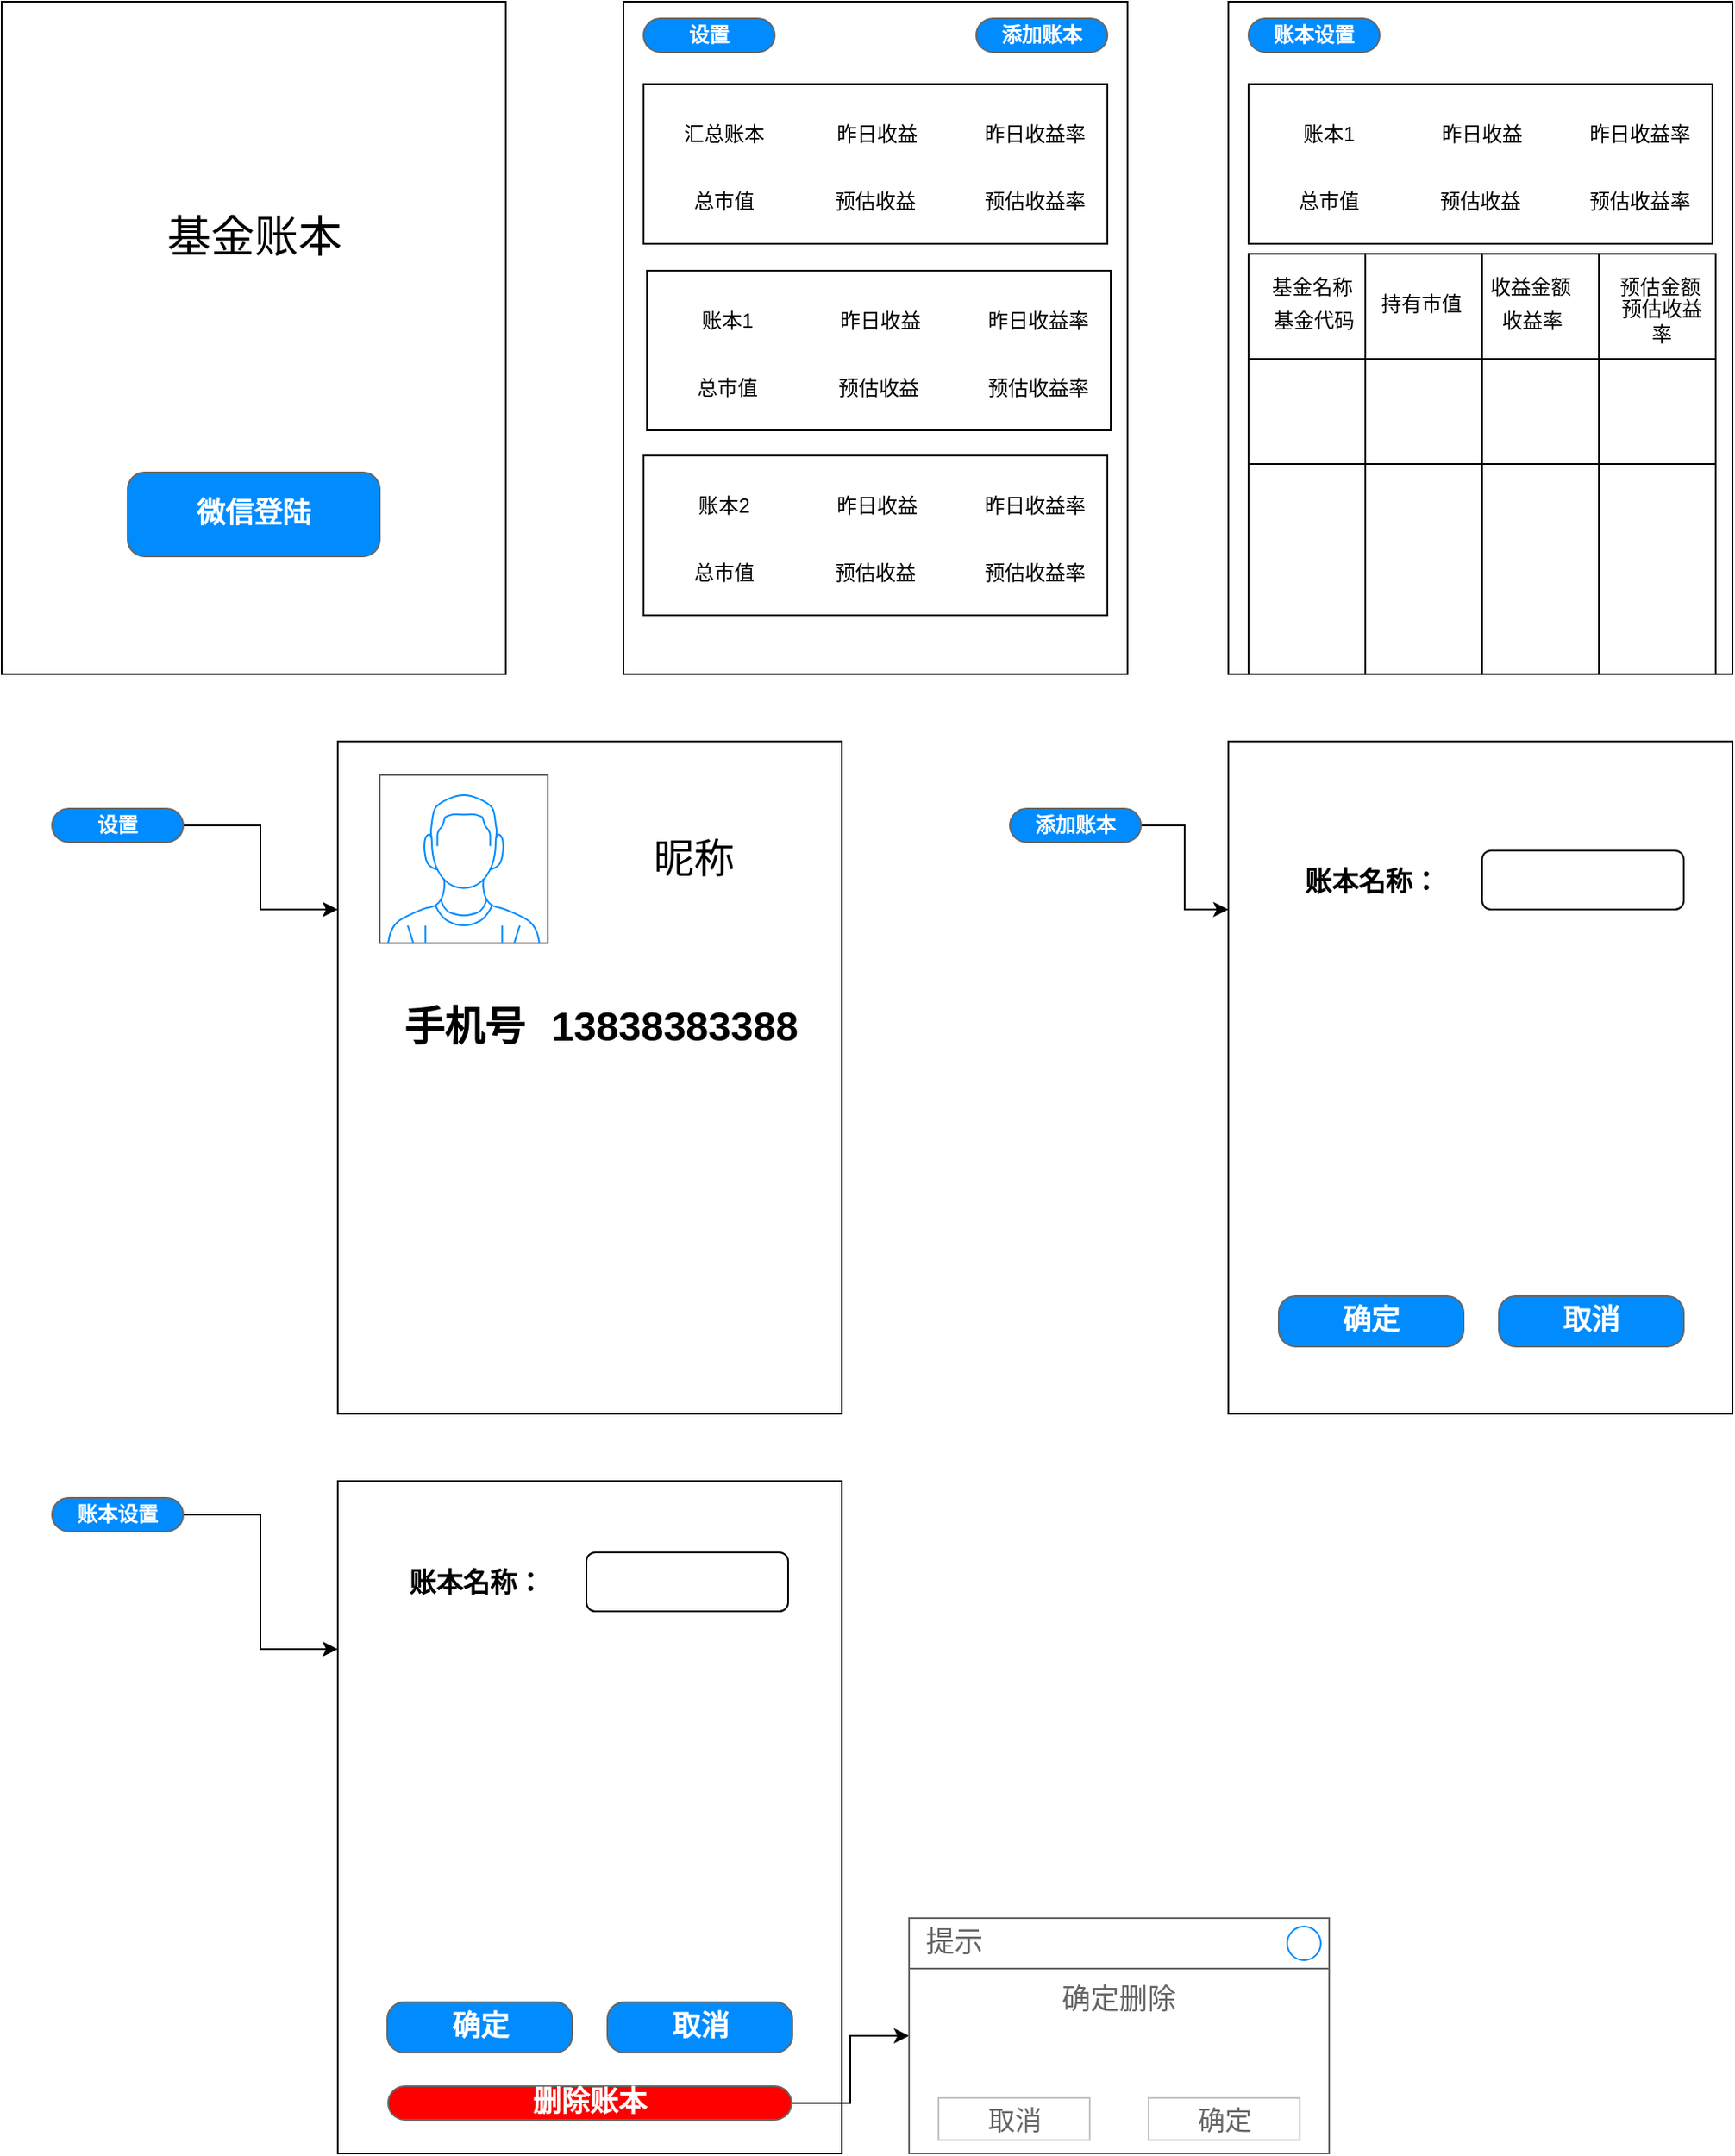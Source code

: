 <mxfile version="14.1.8" type="device"><diagram id="piDafpqhtRUU5qUU-vj8" name="Page-1"><mxGraphModel dx="1102" dy="642" grid="1" gridSize="10" guides="1" tooltips="1" connect="1" arrows="1" fold="1" page="1" pageScale="1" pageWidth="827" pageHeight="1169" math="0" shadow="0"><root><mxCell id="0"/><mxCell id="1" parent="0"/><mxCell id="vhxt4h6KcL80ZtCyOCdx-2" value="" style="rounded=0;whiteSpace=wrap;html=1;" vertex="1" parent="1"><mxGeometry x="30" y="40" width="300" height="400" as="geometry"/></mxCell><mxCell id="vhxt4h6KcL80ZtCyOCdx-3" value="微信登陆" style="strokeWidth=1;shadow=0;dashed=0;align=center;html=1;shape=mxgraph.mockup.buttons.button;strokeColor=#666666;fontColor=#ffffff;mainText=;buttonStyle=round;fontSize=17;fontStyle=1;fillColor=#008cff;whiteSpace=wrap;" vertex="1" parent="1"><mxGeometry x="105" y="320" width="150" height="50" as="geometry"/></mxCell><mxCell id="vhxt4h6KcL80ZtCyOCdx-9" value="&lt;font style=&quot;font-size: 26px&quot;&gt;基金账本&lt;/font&gt;" style="text;html=1;strokeColor=none;fillColor=none;align=center;verticalAlign=middle;whiteSpace=wrap;rounded=0;" vertex="1" parent="1"><mxGeometry x="87.5" y="130" width="185" height="100" as="geometry"/></mxCell><mxCell id="vhxt4h6KcL80ZtCyOCdx-12" value="" style="rounded=0;whiteSpace=wrap;html=1;" vertex="1" parent="1"><mxGeometry x="400" y="40" width="300" height="400" as="geometry"/></mxCell><mxCell id="vhxt4h6KcL80ZtCyOCdx-15" value="" style="rounded=0;whiteSpace=wrap;html=1;" vertex="1" parent="1"><mxGeometry x="412" y="89" width="276" height="95" as="geometry"/></mxCell><mxCell id="vhxt4h6KcL80ZtCyOCdx-17" value="预估收益" style="text;html=1;strokeColor=none;fillColor=none;align=center;verticalAlign=middle;whiteSpace=wrap;rounded=0;" vertex="1" parent="1"><mxGeometry x="510" y="149" width="80" height="20" as="geometry"/></mxCell><mxCell id="vhxt4h6KcL80ZtCyOCdx-18" value="昨日收益" style="text;html=1;strokeColor=none;fillColor=none;align=center;verticalAlign=middle;whiteSpace=wrap;rounded=0;" vertex="1" parent="1"><mxGeometry x="516" y="109" width="70" height="20" as="geometry"/></mxCell><mxCell id="vhxt4h6KcL80ZtCyOCdx-20" value="总市值" style="text;html=1;strokeColor=none;fillColor=none;align=center;verticalAlign=middle;whiteSpace=wrap;rounded=0;" vertex="1" parent="1"><mxGeometry x="430" y="149" width="60" height="20" as="geometry"/></mxCell><mxCell id="vhxt4h6KcL80ZtCyOCdx-25" value="昨日收益率" style="text;html=1;strokeColor=none;fillColor=none;align=center;verticalAlign=middle;whiteSpace=wrap;rounded=0;" vertex="1" parent="1"><mxGeometry x="610" y="109" width="70" height="20" as="geometry"/></mxCell><mxCell id="vhxt4h6KcL80ZtCyOCdx-27" value="预估收益率" style="text;html=1;strokeColor=none;fillColor=none;align=center;verticalAlign=middle;whiteSpace=wrap;rounded=0;" vertex="1" parent="1"><mxGeometry x="610" y="149" width="70" height="20" as="geometry"/></mxCell><mxCell id="vhxt4h6KcL80ZtCyOCdx-28" value="汇总账本" style="text;html=1;strokeColor=none;fillColor=none;align=center;verticalAlign=middle;whiteSpace=wrap;rounded=0;" vertex="1" parent="1"><mxGeometry x="435" y="109" width="50" height="20" as="geometry"/></mxCell><mxCell id="vhxt4h6KcL80ZtCyOCdx-32" value="添加账本" style="strokeWidth=1;shadow=0;dashed=0;align=center;html=1;shape=mxgraph.mockup.buttons.button;strokeColor=#666666;fontColor=#ffffff;mainText=;buttonStyle=round;fontSize=12;fontStyle=1;fillColor=#008cff;whiteSpace=wrap;" vertex="1" parent="1"><mxGeometry x="610" y="50" width="78" height="20" as="geometry"/></mxCell><mxCell id="vhxt4h6KcL80ZtCyOCdx-33" value="设置" style="strokeWidth=1;shadow=0;dashed=0;align=center;html=1;shape=mxgraph.mockup.buttons.button;strokeColor=#666666;fontColor=#ffffff;mainText=;buttonStyle=round;fontSize=12;fontStyle=1;fillColor=#008cff;whiteSpace=wrap;" vertex="1" parent="1"><mxGeometry x="412" y="50" width="78" height="20" as="geometry"/></mxCell><mxCell id="vhxt4h6KcL80ZtCyOCdx-35" value="" style="rounded=0;whiteSpace=wrap;html=1;" vertex="1" parent="1"><mxGeometry x="414" y="200" width="276" height="95" as="geometry"/></mxCell><mxCell id="vhxt4h6KcL80ZtCyOCdx-36" value="预估收益" style="text;html=1;strokeColor=none;fillColor=none;align=center;verticalAlign=middle;whiteSpace=wrap;rounded=0;" vertex="1" parent="1"><mxGeometry x="512" y="260" width="80" height="20" as="geometry"/></mxCell><mxCell id="vhxt4h6KcL80ZtCyOCdx-37" value="昨日收益" style="text;html=1;strokeColor=none;fillColor=none;align=center;verticalAlign=middle;whiteSpace=wrap;rounded=0;" vertex="1" parent="1"><mxGeometry x="518" y="220" width="70" height="20" as="geometry"/></mxCell><mxCell id="vhxt4h6KcL80ZtCyOCdx-38" value="总市值" style="text;html=1;strokeColor=none;fillColor=none;align=center;verticalAlign=middle;whiteSpace=wrap;rounded=0;" vertex="1" parent="1"><mxGeometry x="432" y="260" width="60" height="20" as="geometry"/></mxCell><mxCell id="vhxt4h6KcL80ZtCyOCdx-39" value="昨日收益率" style="text;html=1;strokeColor=none;fillColor=none;align=center;verticalAlign=middle;whiteSpace=wrap;rounded=0;" vertex="1" parent="1"><mxGeometry x="612" y="220" width="70" height="20" as="geometry"/></mxCell><mxCell id="vhxt4h6KcL80ZtCyOCdx-40" value="预估收益率" style="text;html=1;strokeColor=none;fillColor=none;align=center;verticalAlign=middle;whiteSpace=wrap;rounded=0;" vertex="1" parent="1"><mxGeometry x="612" y="260" width="70" height="20" as="geometry"/></mxCell><mxCell id="vhxt4h6KcL80ZtCyOCdx-41" value="账本1" style="text;html=1;strokeColor=none;fillColor=none;align=center;verticalAlign=middle;whiteSpace=wrap;rounded=0;" vertex="1" parent="1"><mxGeometry x="437" y="220" width="50" height="20" as="geometry"/></mxCell><mxCell id="vhxt4h6KcL80ZtCyOCdx-42" value="" style="rounded=0;whiteSpace=wrap;html=1;" vertex="1" parent="1"><mxGeometry x="412" y="310" width="276" height="95" as="geometry"/></mxCell><mxCell id="vhxt4h6KcL80ZtCyOCdx-43" value="预估收益" style="text;html=1;strokeColor=none;fillColor=none;align=center;verticalAlign=middle;whiteSpace=wrap;rounded=0;" vertex="1" parent="1"><mxGeometry x="510" y="370" width="80" height="20" as="geometry"/></mxCell><mxCell id="vhxt4h6KcL80ZtCyOCdx-44" value="昨日收益" style="text;html=1;strokeColor=none;fillColor=none;align=center;verticalAlign=middle;whiteSpace=wrap;rounded=0;" vertex="1" parent="1"><mxGeometry x="516" y="330" width="70" height="20" as="geometry"/></mxCell><mxCell id="vhxt4h6KcL80ZtCyOCdx-45" value="总市值" style="text;html=1;strokeColor=none;fillColor=none;align=center;verticalAlign=middle;whiteSpace=wrap;rounded=0;" vertex="1" parent="1"><mxGeometry x="430" y="370" width="60" height="20" as="geometry"/></mxCell><mxCell id="vhxt4h6KcL80ZtCyOCdx-46" value="昨日收益率" style="text;html=1;strokeColor=none;fillColor=none;align=center;verticalAlign=middle;whiteSpace=wrap;rounded=0;" vertex="1" parent="1"><mxGeometry x="610" y="330" width="70" height="20" as="geometry"/></mxCell><mxCell id="vhxt4h6KcL80ZtCyOCdx-47" value="预估收益率" style="text;html=1;strokeColor=none;fillColor=none;align=center;verticalAlign=middle;whiteSpace=wrap;rounded=0;" vertex="1" parent="1"><mxGeometry x="610" y="370" width="70" height="20" as="geometry"/></mxCell><mxCell id="vhxt4h6KcL80ZtCyOCdx-48" value="账本2" style="text;html=1;strokeColor=none;fillColor=none;align=center;verticalAlign=middle;whiteSpace=wrap;rounded=0;" vertex="1" parent="1"><mxGeometry x="435" y="330" width="50" height="20" as="geometry"/></mxCell><mxCell id="vhxt4h6KcL80ZtCyOCdx-49" value="" style="rounded=0;whiteSpace=wrap;html=1;" vertex="1" parent="1"><mxGeometry x="760" y="40" width="300" height="400" as="geometry"/></mxCell><mxCell id="vhxt4h6KcL80ZtCyOCdx-50" value="" style="rounded=0;whiteSpace=wrap;html=1;" vertex="1" parent="1"><mxGeometry x="772" y="89" width="276" height="95" as="geometry"/></mxCell><mxCell id="vhxt4h6KcL80ZtCyOCdx-51" value="预估收益" style="text;html=1;strokeColor=none;fillColor=none;align=center;verticalAlign=middle;whiteSpace=wrap;rounded=0;" vertex="1" parent="1"><mxGeometry x="870" y="149" width="80" height="20" as="geometry"/></mxCell><mxCell id="vhxt4h6KcL80ZtCyOCdx-52" value="昨日收益" style="text;html=1;strokeColor=none;fillColor=none;align=center;verticalAlign=middle;whiteSpace=wrap;rounded=0;" vertex="1" parent="1"><mxGeometry x="876" y="109" width="70" height="20" as="geometry"/></mxCell><mxCell id="vhxt4h6KcL80ZtCyOCdx-53" value="总市值" style="text;html=1;strokeColor=none;fillColor=none;align=center;verticalAlign=middle;whiteSpace=wrap;rounded=0;" vertex="1" parent="1"><mxGeometry x="790" y="149" width="60" height="20" as="geometry"/></mxCell><mxCell id="vhxt4h6KcL80ZtCyOCdx-54" value="昨日收益率" style="text;html=1;strokeColor=none;fillColor=none;align=center;verticalAlign=middle;whiteSpace=wrap;rounded=0;" vertex="1" parent="1"><mxGeometry x="970" y="109" width="70" height="20" as="geometry"/></mxCell><mxCell id="vhxt4h6KcL80ZtCyOCdx-55" value="预估收益率" style="text;html=1;strokeColor=none;fillColor=none;align=center;verticalAlign=middle;whiteSpace=wrap;rounded=0;" vertex="1" parent="1"><mxGeometry x="970" y="149" width="70" height="20" as="geometry"/></mxCell><mxCell id="vhxt4h6KcL80ZtCyOCdx-56" value="账本1" style="text;html=1;strokeColor=none;fillColor=none;align=center;verticalAlign=middle;whiteSpace=wrap;rounded=0;" vertex="1" parent="1"><mxGeometry x="795" y="109" width="50" height="20" as="geometry"/></mxCell><mxCell id="vhxt4h6KcL80ZtCyOCdx-57" value="账本设置" style="strokeWidth=1;shadow=0;dashed=0;align=center;html=1;shape=mxgraph.mockup.buttons.button;strokeColor=#666666;fontColor=#ffffff;mainText=;buttonStyle=round;fontSize=12;fontStyle=1;fillColor=#008cff;whiteSpace=wrap;" vertex="1" parent="1"><mxGeometry x="772" y="50" width="78" height="20" as="geometry"/></mxCell><mxCell id="vhxt4h6KcL80ZtCyOCdx-72" value="" style="rounded=0;whiteSpace=wrap;html=1;fontSize=12;" vertex="1" parent="1"><mxGeometry x="772" y="190" width="278" height="250" as="geometry"/></mxCell><mxCell id="vhxt4h6KcL80ZtCyOCdx-76" value="" style="endArrow=none;html=1;fontSize=3;entryX=1;entryY=0.25;entryDx=0;entryDy=0;exitX=0;exitY=0.25;exitDx=0;exitDy=0;" edge="1" parent="1" source="vhxt4h6KcL80ZtCyOCdx-72" target="vhxt4h6KcL80ZtCyOCdx-72"><mxGeometry width="50" height="50" relative="1" as="geometry"><mxPoint x="730" y="300" as="sourcePoint"/><mxPoint x="780" y="250" as="targetPoint"/></mxGeometry></mxCell><mxCell id="vhxt4h6KcL80ZtCyOCdx-78" value="基金名称" style="text;html=1;strokeColor=none;fillColor=none;align=center;verticalAlign=middle;whiteSpace=wrap;rounded=0;fontSize=12;" vertex="1" parent="1"><mxGeometry x="780" y="200" width="60" height="20" as="geometry"/></mxCell><mxCell id="vhxt4h6KcL80ZtCyOCdx-79" value="基金代码" style="text;html=1;strokeColor=none;fillColor=none;align=center;verticalAlign=middle;whiteSpace=wrap;rounded=0;fontSize=12;" vertex="1" parent="1"><mxGeometry x="781" y="220" width="60" height="20" as="geometry"/></mxCell><mxCell id="vhxt4h6KcL80ZtCyOCdx-80" value="" style="endArrow=none;html=1;fontSize=12;entryX=0.25;entryY=0;entryDx=0;entryDy=0;exitX=0.25;exitY=1;exitDx=0;exitDy=0;" edge="1" parent="1" source="vhxt4h6KcL80ZtCyOCdx-72" target="vhxt4h6KcL80ZtCyOCdx-72"><mxGeometry width="50" height="50" relative="1" as="geometry"><mxPoint x="842" y="250" as="sourcePoint"/><mxPoint x="760" y="310" as="targetPoint"/></mxGeometry></mxCell><mxCell id="vhxt4h6KcL80ZtCyOCdx-81" value="" style="endArrow=none;html=1;fontSize=12;entryX=0.5;entryY=0;entryDx=0;entryDy=0;exitX=0.5;exitY=1;exitDx=0;exitDy=0;" edge="1" parent="1" source="vhxt4h6KcL80ZtCyOCdx-72" target="vhxt4h6KcL80ZtCyOCdx-72"><mxGeometry width="50" height="50" relative="1" as="geometry"><mxPoint x="870" y="260" as="sourcePoint"/><mxPoint x="920" y="210" as="targetPoint"/></mxGeometry></mxCell><mxCell id="vhxt4h6KcL80ZtCyOCdx-82" value="" style="endArrow=none;html=1;fontSize=12;entryX=0.75;entryY=0;entryDx=0;entryDy=0;exitX=0.75;exitY=1;exitDx=0;exitDy=0;" edge="1" parent="1" source="vhxt4h6KcL80ZtCyOCdx-72" target="vhxt4h6KcL80ZtCyOCdx-72"><mxGeometry width="50" height="50" relative="1" as="geometry"><mxPoint x="930" y="340" as="sourcePoint"/><mxPoint x="980" y="290" as="targetPoint"/></mxGeometry></mxCell><mxCell id="vhxt4h6KcL80ZtCyOCdx-83" value="" style="endArrow=none;html=1;fontSize=12;exitX=0;exitY=0.5;exitDx=0;exitDy=0;entryX=1;entryY=0.5;entryDx=0;entryDy=0;" edge="1" parent="1" source="vhxt4h6KcL80ZtCyOCdx-72" target="vhxt4h6KcL80ZtCyOCdx-72"><mxGeometry width="50" height="50" relative="1" as="geometry"><mxPoint x="810" y="340" as="sourcePoint"/><mxPoint x="860" y="290" as="targetPoint"/></mxGeometry></mxCell><mxCell id="vhxt4h6KcL80ZtCyOCdx-85" value="持有市值&lt;span style=&quot;color: rgba(0 , 0 , 0 , 0) ; font-family: monospace ; font-size: 0px&quot;&gt;%3CmxGraphModel%3E%3Croot%3E%3CmxCell%20id%3D%220%22%2F%3E%3CmxCell%20id%3D%221%22%20parent%3D%220%22%2F%3E%3CmxCell%20id%3D%222%22%20value%3D%22%E5%9F%BA%E9%87%91%E5%90%8D%E7%A7%B0%22%20style%3D%22text%3Bhtml%3D1%3BstrokeColor%3Dnone%3BfillColor%3Dnone%3Balign%3Dcenter%3BverticalAlign%3Dmiddle%3BwhiteSpace%3Dwrap%3Brounded%3D0%3BfontSize%3D12%3B%22%20vertex%3D%221%22%20parent%3D%221%22%3E%3CmxGeometry%20x%3D%22780%22%20y%3D%22200%22%20width%3D%2260%22%20height%3D%2220%22%20as%3D%22geometry%22%2F%3E%3C%2FmxCell%3E%3C%2Froot%3E%3C%2FmxGraphModel%3E&lt;/span&gt;" style="text;html=1;strokeColor=none;fillColor=none;align=center;verticalAlign=middle;whiteSpace=wrap;rounded=0;fontSize=12;" vertex="1" parent="1"><mxGeometry x="845" y="210" width="60" height="20" as="geometry"/></mxCell><mxCell id="vhxt4h6KcL80ZtCyOCdx-87" value="收益金额" style="text;html=1;strokeColor=none;fillColor=none;align=center;verticalAlign=middle;whiteSpace=wrap;rounded=0;fontSize=12;" vertex="1" parent="1"><mxGeometry x="910" y="200" width="60" height="20" as="geometry"/></mxCell><mxCell id="vhxt4h6KcL80ZtCyOCdx-88" value="收益率" style="text;html=1;strokeColor=none;fillColor=none;align=center;verticalAlign=middle;whiteSpace=wrap;rounded=0;fontSize=12;" vertex="1" parent="1"><mxGeometry x="911" y="220" width="60" height="20" as="geometry"/></mxCell><mxCell id="vhxt4h6KcL80ZtCyOCdx-90" value="预估金额" style="text;html=1;strokeColor=none;fillColor=none;align=center;verticalAlign=middle;whiteSpace=wrap;rounded=0;fontSize=12;" vertex="1" parent="1"><mxGeometry x="987" y="200" width="60" height="20" as="geometry"/></mxCell><mxCell id="vhxt4h6KcL80ZtCyOCdx-91" value="预估收益率" style="text;html=1;strokeColor=none;fillColor=none;align=center;verticalAlign=middle;whiteSpace=wrap;rounded=0;fontSize=12;" vertex="1" parent="1"><mxGeometry x="988" y="220" width="60" height="20" as="geometry"/></mxCell><mxCell id="vhxt4h6KcL80ZtCyOCdx-94" value="" style="edgeStyle=orthogonalEdgeStyle;rounded=0;orthogonalLoop=1;jettySize=auto;html=1;fontSize=12;entryX=0;entryY=0.25;entryDx=0;entryDy=0;" edge="1" parent="1" source="vhxt4h6KcL80ZtCyOCdx-92" target="vhxt4h6KcL80ZtCyOCdx-93"><mxGeometry relative="1" as="geometry"/></mxCell><mxCell id="vhxt4h6KcL80ZtCyOCdx-92" value="设置" style="strokeWidth=1;shadow=0;dashed=0;align=center;html=1;shape=mxgraph.mockup.buttons.button;strokeColor=#666666;fontColor=#ffffff;mainText=;buttonStyle=round;fontSize=12;fontStyle=1;fillColor=#008cff;whiteSpace=wrap;" vertex="1" parent="1"><mxGeometry x="60" y="520" width="78" height="20" as="geometry"/></mxCell><mxCell id="vhxt4h6KcL80ZtCyOCdx-93" value="" style="rounded=0;whiteSpace=wrap;html=1;" vertex="1" parent="1"><mxGeometry x="230" y="480" width="300" height="400" as="geometry"/></mxCell><mxCell id="vhxt4h6KcL80ZtCyOCdx-97" value="" style="verticalLabelPosition=bottom;shadow=0;dashed=0;align=center;html=1;verticalAlign=top;strokeWidth=1;shape=mxgraph.mockup.containers.userMale;strokeColor=#666666;strokeColor2=#008cff;fontSize=12;" vertex="1" parent="1"><mxGeometry x="255" y="500" width="100" height="100" as="geometry"/></mxCell><mxCell id="vhxt4h6KcL80ZtCyOCdx-98" value="昵称" style="text;html=1;strokeColor=none;fillColor=none;align=center;verticalAlign=middle;whiteSpace=wrap;rounded=0;fontSize=24;" vertex="1" parent="1"><mxGeometry x="394" y="520" width="96" height="60" as="geometry"/></mxCell><mxCell id="vhxt4h6KcL80ZtCyOCdx-99" value="手机号" style="text;strokeColor=none;fillColor=none;html=1;fontSize=24;fontStyle=1;verticalAlign=middle;align=center;" vertex="1" parent="1"><mxGeometry x="255" y="630" width="100" height="40" as="geometry"/></mxCell><mxCell id="vhxt4h6KcL80ZtCyOCdx-100" value="13838383388" style="text;strokeColor=none;fillColor=none;html=1;fontSize=24;fontStyle=1;verticalAlign=middle;align=center;" vertex="1" parent="1"><mxGeometry x="380" y="630" width="100" height="40" as="geometry"/></mxCell><mxCell id="vhxt4h6KcL80ZtCyOCdx-103" value="" style="edgeStyle=orthogonalEdgeStyle;rounded=0;orthogonalLoop=1;jettySize=auto;html=1;fontSize=24;entryX=0;entryY=0.25;entryDx=0;entryDy=0;" edge="1" parent="1" source="vhxt4h6KcL80ZtCyOCdx-101" target="vhxt4h6KcL80ZtCyOCdx-102"><mxGeometry relative="1" as="geometry"/></mxCell><mxCell id="vhxt4h6KcL80ZtCyOCdx-101" value="添加账本" style="strokeWidth=1;shadow=0;dashed=0;align=center;html=1;shape=mxgraph.mockup.buttons.button;strokeColor=#666666;fontColor=#ffffff;mainText=;buttonStyle=round;fontSize=12;fontStyle=1;fillColor=#008cff;whiteSpace=wrap;" vertex="1" parent="1"><mxGeometry x="630" y="520" width="78" height="20" as="geometry"/></mxCell><mxCell id="vhxt4h6KcL80ZtCyOCdx-102" value="" style="rounded=0;whiteSpace=wrap;html=1;" vertex="1" parent="1"><mxGeometry x="760" y="480" width="300" height="400" as="geometry"/></mxCell><mxCell id="vhxt4h6KcL80ZtCyOCdx-104" value="账本名称：" style="text;strokeColor=none;fillColor=none;html=1;fontSize=16;fontStyle=1;verticalAlign=middle;align=center;" vertex="1" parent="1"><mxGeometry x="795" y="542.5" width="100" height="40" as="geometry"/></mxCell><mxCell id="vhxt4h6KcL80ZtCyOCdx-105" value="" style="rounded=1;whiteSpace=wrap;html=1;fontSize=16;" vertex="1" parent="1"><mxGeometry x="911" y="545" width="120" height="35" as="geometry"/></mxCell><mxCell id="vhxt4h6KcL80ZtCyOCdx-106" value="确定" style="strokeWidth=1;shadow=0;dashed=0;align=center;html=1;shape=mxgraph.mockup.buttons.button;strokeColor=#666666;fontColor=#ffffff;mainText=;buttonStyle=round;fontSize=17;fontStyle=1;fillColor=#008cff;whiteSpace=wrap;" vertex="1" parent="1"><mxGeometry x="790" y="810" width="110" height="30" as="geometry"/></mxCell><mxCell id="vhxt4h6KcL80ZtCyOCdx-107" value="取消" style="strokeWidth=1;shadow=0;dashed=0;align=center;html=1;shape=mxgraph.mockup.buttons.button;strokeColor=#666666;fontColor=#ffffff;mainText=;buttonStyle=round;fontSize=17;fontStyle=1;fillColor=#008cff;whiteSpace=wrap;" vertex="1" parent="1"><mxGeometry x="921" y="810" width="110" height="30" as="geometry"/></mxCell><mxCell id="vhxt4h6KcL80ZtCyOCdx-110" value="" style="edgeStyle=orthogonalEdgeStyle;rounded=0;orthogonalLoop=1;jettySize=auto;html=1;fontSize=16;entryX=0;entryY=0.25;entryDx=0;entryDy=0;" edge="1" parent="1" source="vhxt4h6KcL80ZtCyOCdx-108" target="vhxt4h6KcL80ZtCyOCdx-109"><mxGeometry relative="1" as="geometry"/></mxCell><mxCell id="vhxt4h6KcL80ZtCyOCdx-108" value="账本设置" style="strokeWidth=1;shadow=0;dashed=0;align=center;html=1;shape=mxgraph.mockup.buttons.button;strokeColor=#666666;fontColor=#ffffff;mainText=;buttonStyle=round;fontSize=12;fontStyle=1;fillColor=#008cff;whiteSpace=wrap;" vertex="1" parent="1"><mxGeometry x="60" y="930" width="78" height="20" as="geometry"/></mxCell><mxCell id="vhxt4h6KcL80ZtCyOCdx-109" value="" style="rounded=0;whiteSpace=wrap;html=1;" vertex="1" parent="1"><mxGeometry x="230" y="920" width="300" height="400" as="geometry"/></mxCell><mxCell id="vhxt4h6KcL80ZtCyOCdx-111" value="账本名称：" style="text;strokeColor=none;fillColor=none;html=1;fontSize=16;fontStyle=1;verticalAlign=middle;align=center;" vertex="1" parent="1"><mxGeometry x="262" y="960" width="100" height="40" as="geometry"/></mxCell><mxCell id="vhxt4h6KcL80ZtCyOCdx-112" value="" style="rounded=1;whiteSpace=wrap;html=1;fontSize=16;" vertex="1" parent="1"><mxGeometry x="378" y="962.5" width="120" height="35" as="geometry"/></mxCell><mxCell id="vhxt4h6KcL80ZtCyOCdx-113" value="确定" style="strokeWidth=1;shadow=0;dashed=0;align=center;html=1;shape=mxgraph.mockup.buttons.button;strokeColor=#666666;fontColor=#ffffff;mainText=;buttonStyle=round;fontSize=17;fontStyle=1;fillColor=#008cff;whiteSpace=wrap;" vertex="1" parent="1"><mxGeometry x="259.5" y="1230" width="110" height="30" as="geometry"/></mxCell><mxCell id="vhxt4h6KcL80ZtCyOCdx-114" value="取消" style="strokeWidth=1;shadow=0;dashed=0;align=center;html=1;shape=mxgraph.mockup.buttons.button;strokeColor=#666666;fontColor=#ffffff;mainText=;buttonStyle=round;fontSize=17;fontStyle=1;fillColor=#008cff;whiteSpace=wrap;" vertex="1" parent="1"><mxGeometry x="390.5" y="1230" width="110" height="30" as="geometry"/></mxCell><mxCell id="vhxt4h6KcL80ZtCyOCdx-121" value="" style="edgeStyle=orthogonalEdgeStyle;rounded=0;orthogonalLoop=1;jettySize=auto;html=1;fontSize=16;" edge="1" parent="1" source="vhxt4h6KcL80ZtCyOCdx-115" target="vhxt4h6KcL80ZtCyOCdx-116"><mxGeometry relative="1" as="geometry"/></mxCell><mxCell id="vhxt4h6KcL80ZtCyOCdx-115" value="删除账本" style="strokeWidth=1;shadow=0;dashed=0;align=center;html=1;shape=mxgraph.mockup.buttons.button;strokeColor=#666666;fontColor=#ffffff;mainText=;buttonStyle=round;fontSize=17;fontStyle=1;whiteSpace=wrap;fillColor=#FF0000;" vertex="1" parent="1"><mxGeometry x="260" y="1280" width="240" height="20" as="geometry"/></mxCell><mxCell id="vhxt4h6KcL80ZtCyOCdx-116" value="确定删除" style="strokeWidth=1;shadow=0;dashed=0;align=center;html=1;shape=mxgraph.mockup.containers.rrect;rSize=0;strokeColor=#666666;fontColor=#666666;fontSize=17;verticalAlign=top;whiteSpace=wrap;fillColor=#ffffff;spacingTop=32;" vertex="1" parent="1"><mxGeometry x="570" y="1180" width="250" height="140" as="geometry"/></mxCell><mxCell id="vhxt4h6KcL80ZtCyOCdx-117" value="提示" style="strokeWidth=1;shadow=0;dashed=0;align=center;html=1;shape=mxgraph.mockup.containers.rrect;rSize=0;fontSize=17;fontColor=#666666;strokeColor=#666666;align=left;spacingLeft=8;fillColor=none;resizeWidth=1;" vertex="1" parent="vhxt4h6KcL80ZtCyOCdx-116"><mxGeometry width="250" height="30" relative="1" as="geometry"/></mxCell><mxCell id="vhxt4h6KcL80ZtCyOCdx-118" value="" style="shape=ellipse;strokeColor=#008cff;resizable=0;fillColor=none;html=1;" vertex="1" parent="vhxt4h6KcL80ZtCyOCdx-117"><mxGeometry x="1" y="0.5" width="20" height="20" relative="1" as="geometry"><mxPoint x="-25" y="-10" as="offset"/></mxGeometry></mxCell><mxCell id="vhxt4h6KcL80ZtCyOCdx-119" value="取消" style="strokeWidth=1;shadow=0;dashed=0;align=center;html=1;shape=mxgraph.mockup.containers.rrect;rSize=0;fontSize=16;fontColor=#666666;strokeColor=#c4c4c4;whiteSpace=wrap;fillColor=none;" vertex="1" parent="vhxt4h6KcL80ZtCyOCdx-116"><mxGeometry x="0.25" y="1" width="90" height="25" relative="1" as="geometry"><mxPoint x="-45" y="-33" as="offset"/></mxGeometry></mxCell><mxCell id="vhxt4h6KcL80ZtCyOCdx-120" value="确定" style="strokeWidth=1;shadow=0;dashed=0;align=center;html=1;shape=mxgraph.mockup.containers.rrect;rSize=0;fontSize=16;fontColor=#666666;strokeColor=#c4c4c4;whiteSpace=wrap;fillColor=none;" vertex="1" parent="vhxt4h6KcL80ZtCyOCdx-116"><mxGeometry x="0.75" y="1" width="90" height="25" relative="1" as="geometry"><mxPoint x="-45" y="-33" as="offset"/></mxGeometry></mxCell></root></mxGraphModel></diagram></mxfile>